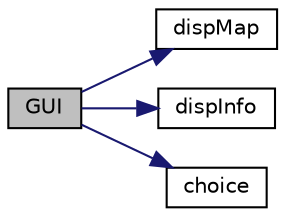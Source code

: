 digraph "GUI"
{
  edge [fontname="Helvetica",fontsize="10",labelfontname="Helvetica",labelfontsize="10"];
  node [fontname="Helvetica",fontsize="10",shape=record];
  rankdir="LR";
  Node1 [label="GUI",height=0.2,width=0.4,color="black", fillcolor="grey75", style="filled", fontcolor="black"];
  Node1 -> Node2 [color="midnightblue",fontsize="10",style="solid",fontname="Helvetica"];
  Node2 [label="dispMap",height=0.2,width=0.4,color="black", fillcolor="white", style="filled",URL="$d1/d77/guilib_8c.html#a82e2bf7357d16998055a8768e3632f0e",tooltip="Display the labyrinth. "];
  Node1 -> Node3 [color="midnightblue",fontsize="10",style="solid",fontname="Helvetica"];
  Node3 [label="dispInfo",height=0.2,width=0.4,color="black", fillcolor="white", style="filled",URL="$d1/d77/guilib_8c.html#abbe720778f4a4bb964fb8dfacaf2e315",tooltip="Display the Player info. "];
  Node1 -> Node4 [color="midnightblue",fontsize="10",style="solid",fontname="Helvetica"];
  Node4 [label="choice",height=0.2,width=0.4,color="black", fillcolor="white", style="filled",URL="$d1/d77/guilib_8c.html#ae485c573e417de3d5d0762338cca871b",tooltip="Enable to browse the different button of the win given, starting at the last choice given..."];
}
